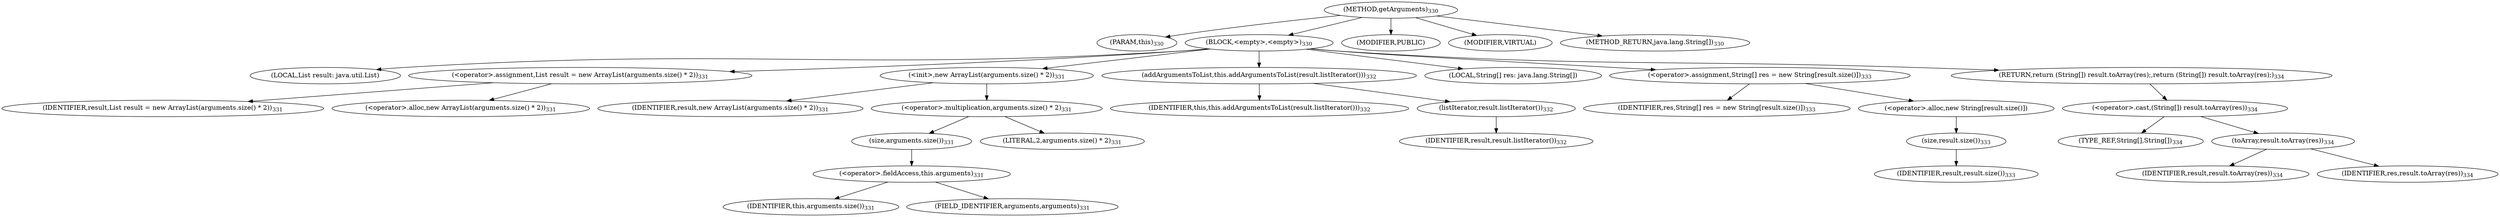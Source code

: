 digraph "getArguments" {  
"520" [label = <(METHOD,getArguments)<SUB>330</SUB>> ]
"53" [label = <(PARAM,this)<SUB>330</SUB>> ]
"521" [label = <(BLOCK,&lt;empty&gt;,&lt;empty&gt;)<SUB>330</SUB>> ]
"51" [label = <(LOCAL,List result: java.util.List)> ]
"522" [label = <(&lt;operator&gt;.assignment,List result = new ArrayList(arguments.size() * 2))<SUB>331</SUB>> ]
"523" [label = <(IDENTIFIER,result,List result = new ArrayList(arguments.size() * 2))<SUB>331</SUB>> ]
"524" [label = <(&lt;operator&gt;.alloc,new ArrayList(arguments.size() * 2))<SUB>331</SUB>> ]
"525" [label = <(&lt;init&gt;,new ArrayList(arguments.size() * 2))<SUB>331</SUB>> ]
"50" [label = <(IDENTIFIER,result,new ArrayList(arguments.size() * 2))<SUB>331</SUB>> ]
"526" [label = <(&lt;operator&gt;.multiplication,arguments.size() * 2)<SUB>331</SUB>> ]
"527" [label = <(size,arguments.size())<SUB>331</SUB>> ]
"528" [label = <(&lt;operator&gt;.fieldAccess,this.arguments)<SUB>331</SUB>> ]
"529" [label = <(IDENTIFIER,this,arguments.size())<SUB>331</SUB>> ]
"530" [label = <(FIELD_IDENTIFIER,arguments,arguments)<SUB>331</SUB>> ]
"531" [label = <(LITERAL,2,arguments.size() * 2)<SUB>331</SUB>> ]
"532" [label = <(addArgumentsToList,this.addArgumentsToList(result.listIterator()))<SUB>332</SUB>> ]
"52" [label = <(IDENTIFIER,this,this.addArgumentsToList(result.listIterator()))<SUB>332</SUB>> ]
"533" [label = <(listIterator,result.listIterator())<SUB>332</SUB>> ]
"534" [label = <(IDENTIFIER,result,result.listIterator())<SUB>332</SUB>> ]
"535" [label = <(LOCAL,String[] res: java.lang.String[])> ]
"536" [label = <(&lt;operator&gt;.assignment,String[] res = new String[result.size()])<SUB>333</SUB>> ]
"537" [label = <(IDENTIFIER,res,String[] res = new String[result.size()])<SUB>333</SUB>> ]
"538" [label = <(&lt;operator&gt;.alloc,new String[result.size()])> ]
"539" [label = <(size,result.size())<SUB>333</SUB>> ]
"540" [label = <(IDENTIFIER,result,result.size())<SUB>333</SUB>> ]
"541" [label = <(RETURN,return (String[]) result.toArray(res);,return (String[]) result.toArray(res);)<SUB>334</SUB>> ]
"542" [label = <(&lt;operator&gt;.cast,(String[]) result.toArray(res))<SUB>334</SUB>> ]
"543" [label = <(TYPE_REF,String[],String[])<SUB>334</SUB>> ]
"544" [label = <(toArray,result.toArray(res))<SUB>334</SUB>> ]
"545" [label = <(IDENTIFIER,result,result.toArray(res))<SUB>334</SUB>> ]
"546" [label = <(IDENTIFIER,res,result.toArray(res))<SUB>334</SUB>> ]
"547" [label = <(MODIFIER,PUBLIC)> ]
"548" [label = <(MODIFIER,VIRTUAL)> ]
"549" [label = <(METHOD_RETURN,java.lang.String[])<SUB>330</SUB>> ]
  "520" -> "53" 
  "520" -> "521" 
  "520" -> "547" 
  "520" -> "548" 
  "520" -> "549" 
  "521" -> "51" 
  "521" -> "522" 
  "521" -> "525" 
  "521" -> "532" 
  "521" -> "535" 
  "521" -> "536" 
  "521" -> "541" 
  "522" -> "523" 
  "522" -> "524" 
  "525" -> "50" 
  "525" -> "526" 
  "526" -> "527" 
  "526" -> "531" 
  "527" -> "528" 
  "528" -> "529" 
  "528" -> "530" 
  "532" -> "52" 
  "532" -> "533" 
  "533" -> "534" 
  "536" -> "537" 
  "536" -> "538" 
  "538" -> "539" 
  "539" -> "540" 
  "541" -> "542" 
  "542" -> "543" 
  "542" -> "544" 
  "544" -> "545" 
  "544" -> "546" 
}
